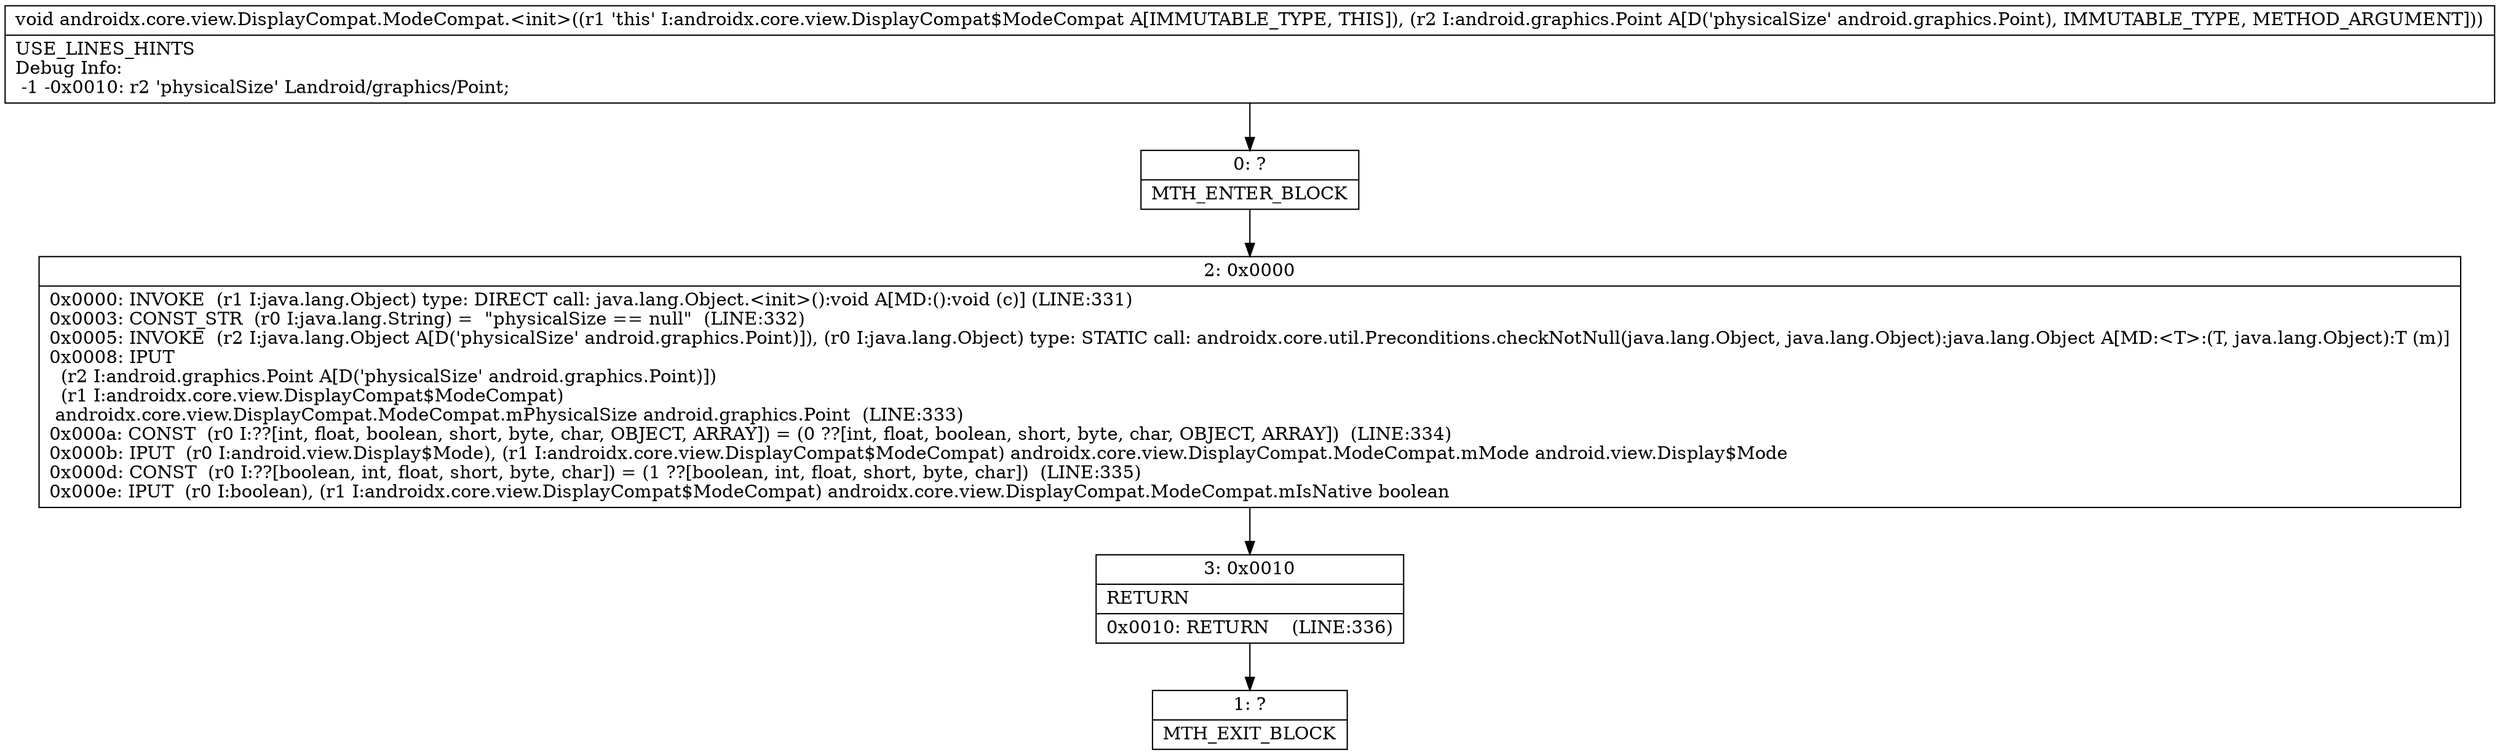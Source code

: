 digraph "CFG forandroidx.core.view.DisplayCompat.ModeCompat.\<init\>(Landroid\/graphics\/Point;)V" {
Node_0 [shape=record,label="{0\:\ ?|MTH_ENTER_BLOCK\l}"];
Node_2 [shape=record,label="{2\:\ 0x0000|0x0000: INVOKE  (r1 I:java.lang.Object) type: DIRECT call: java.lang.Object.\<init\>():void A[MD:():void (c)] (LINE:331)\l0x0003: CONST_STR  (r0 I:java.lang.String) =  \"physicalSize == null\"  (LINE:332)\l0x0005: INVOKE  (r2 I:java.lang.Object A[D('physicalSize' android.graphics.Point)]), (r0 I:java.lang.Object) type: STATIC call: androidx.core.util.Preconditions.checkNotNull(java.lang.Object, java.lang.Object):java.lang.Object A[MD:\<T\>:(T, java.lang.Object):T (m)]\l0x0008: IPUT  \l  (r2 I:android.graphics.Point A[D('physicalSize' android.graphics.Point)])\l  (r1 I:androidx.core.view.DisplayCompat$ModeCompat)\l androidx.core.view.DisplayCompat.ModeCompat.mPhysicalSize android.graphics.Point  (LINE:333)\l0x000a: CONST  (r0 I:??[int, float, boolean, short, byte, char, OBJECT, ARRAY]) = (0 ??[int, float, boolean, short, byte, char, OBJECT, ARRAY])  (LINE:334)\l0x000b: IPUT  (r0 I:android.view.Display$Mode), (r1 I:androidx.core.view.DisplayCompat$ModeCompat) androidx.core.view.DisplayCompat.ModeCompat.mMode android.view.Display$Mode \l0x000d: CONST  (r0 I:??[boolean, int, float, short, byte, char]) = (1 ??[boolean, int, float, short, byte, char])  (LINE:335)\l0x000e: IPUT  (r0 I:boolean), (r1 I:androidx.core.view.DisplayCompat$ModeCompat) androidx.core.view.DisplayCompat.ModeCompat.mIsNative boolean \l}"];
Node_3 [shape=record,label="{3\:\ 0x0010|RETURN\l|0x0010: RETURN    (LINE:336)\l}"];
Node_1 [shape=record,label="{1\:\ ?|MTH_EXIT_BLOCK\l}"];
MethodNode[shape=record,label="{void androidx.core.view.DisplayCompat.ModeCompat.\<init\>((r1 'this' I:androidx.core.view.DisplayCompat$ModeCompat A[IMMUTABLE_TYPE, THIS]), (r2 I:android.graphics.Point A[D('physicalSize' android.graphics.Point), IMMUTABLE_TYPE, METHOD_ARGUMENT]))  | USE_LINES_HINTS\lDebug Info:\l  \-1 \-0x0010: r2 'physicalSize' Landroid\/graphics\/Point;\l}"];
MethodNode -> Node_0;Node_0 -> Node_2;
Node_2 -> Node_3;
Node_3 -> Node_1;
}

